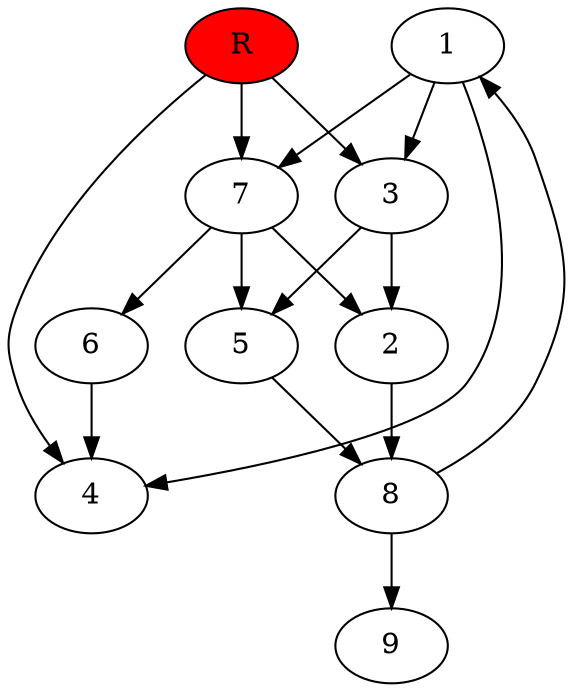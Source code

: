 digraph prb29573 {
	1
	2
	3
	4
	5
	6
	7
	8
	R [fillcolor="#ff0000" style=filled]
	1 -> 3
	1 -> 4
	1 -> 7
	2 -> 8
	3 -> 2
	3 -> 5
	5 -> 8
	6 -> 4
	7 -> 2
	7 -> 5
	7 -> 6
	8 -> 1
	8 -> 9
	R -> 3
	R -> 4
	R -> 7
}
